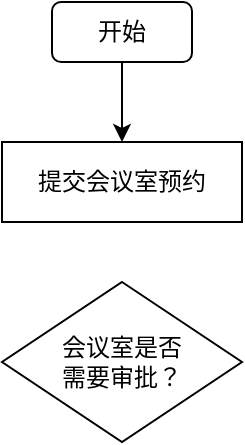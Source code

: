 <mxfile version="15.5.4" type="github">
  <diagram id="gN2CgmF_Tn5y9q0DE9BQ" name="Page-1">
    <mxGraphModel dx="1341" dy="744" grid="1" gridSize="10" guides="1" tooltips="1" connect="1" arrows="1" fold="1" page="1" pageScale="1" pageWidth="827" pageHeight="1169" math="0" shadow="0">
      <root>
        <mxCell id="0" />
        <mxCell id="1" parent="0" />
        <mxCell id="fREWHRoIH6fhRUN0-L7m-8" style="edgeStyle=orthogonalEdgeStyle;rounded=0;orthogonalLoop=1;jettySize=auto;html=1;entryX=0.5;entryY=0;entryDx=0;entryDy=0;" edge="1" parent="1" source="fREWHRoIH6fhRUN0-L7m-1" target="fREWHRoIH6fhRUN0-L7m-2">
          <mxGeometry relative="1" as="geometry" />
        </mxCell>
        <mxCell id="fREWHRoIH6fhRUN0-L7m-1" value="开始" style="rounded=1;whiteSpace=wrap;html=1;" vertex="1" parent="1">
          <mxGeometry x="225" y="130" width="70" height="30" as="geometry" />
        </mxCell>
        <mxCell id="fREWHRoIH6fhRUN0-L7m-2" value="提交会议室预约" style="rounded=0;whiteSpace=wrap;html=1;" vertex="1" parent="1">
          <mxGeometry x="200" y="200" width="120" height="40" as="geometry" />
        </mxCell>
        <mxCell id="fREWHRoIH6fhRUN0-L7m-9" value="会议室是否&lt;br&gt;需要审批？" style="rhombus;whiteSpace=wrap;html=1;" vertex="1" parent="1">
          <mxGeometry x="200" y="270" width="120" height="80" as="geometry" />
        </mxCell>
      </root>
    </mxGraphModel>
  </diagram>
</mxfile>
